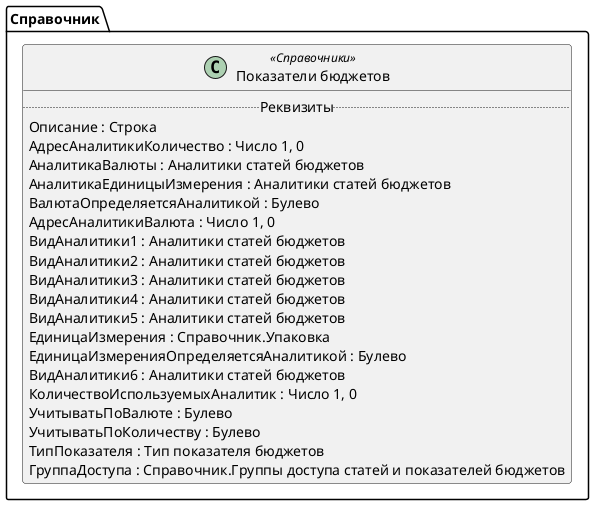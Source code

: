 ﻿@startuml ПоказателиБюджетов
'!include templates.wsd
'..\include templates.wsd
class Справочник.ПоказателиБюджетов as "Показатели бюджетов" <<Справочники>>
{
..Реквизиты..
Описание : Строка
АдресАналитикиКоличество : Число 1, 0
АналитикаВалюты : Аналитики статей бюджетов
АналитикаЕдиницыИзмерения : Аналитики статей бюджетов
ВалютаОпределяетсяАналитикой : Булево
АдресАналитикиВалюта : Число 1, 0
ВидАналитики1 : Аналитики статей бюджетов
ВидАналитики2 : Аналитики статей бюджетов
ВидАналитики3 : Аналитики статей бюджетов
ВидАналитики4 : Аналитики статей бюджетов
ВидАналитики5 : Аналитики статей бюджетов
ЕдиницаИзмерения : Справочник.Упаковка
ЕдиницаИзмеренияОпределяетсяАналитикой : Булево
ВидАналитики6 : Аналитики статей бюджетов
КоличествоИспользуемыхАналитик : Число 1, 0
УчитыватьПоВалюте : Булево
УчитыватьПоКоличеству : Булево
ТипПоказателя : Тип показателя бюджетов
ГруппаДоступа : Справочник.Группы доступа статей и показателей бюджетов
}
@enduml
